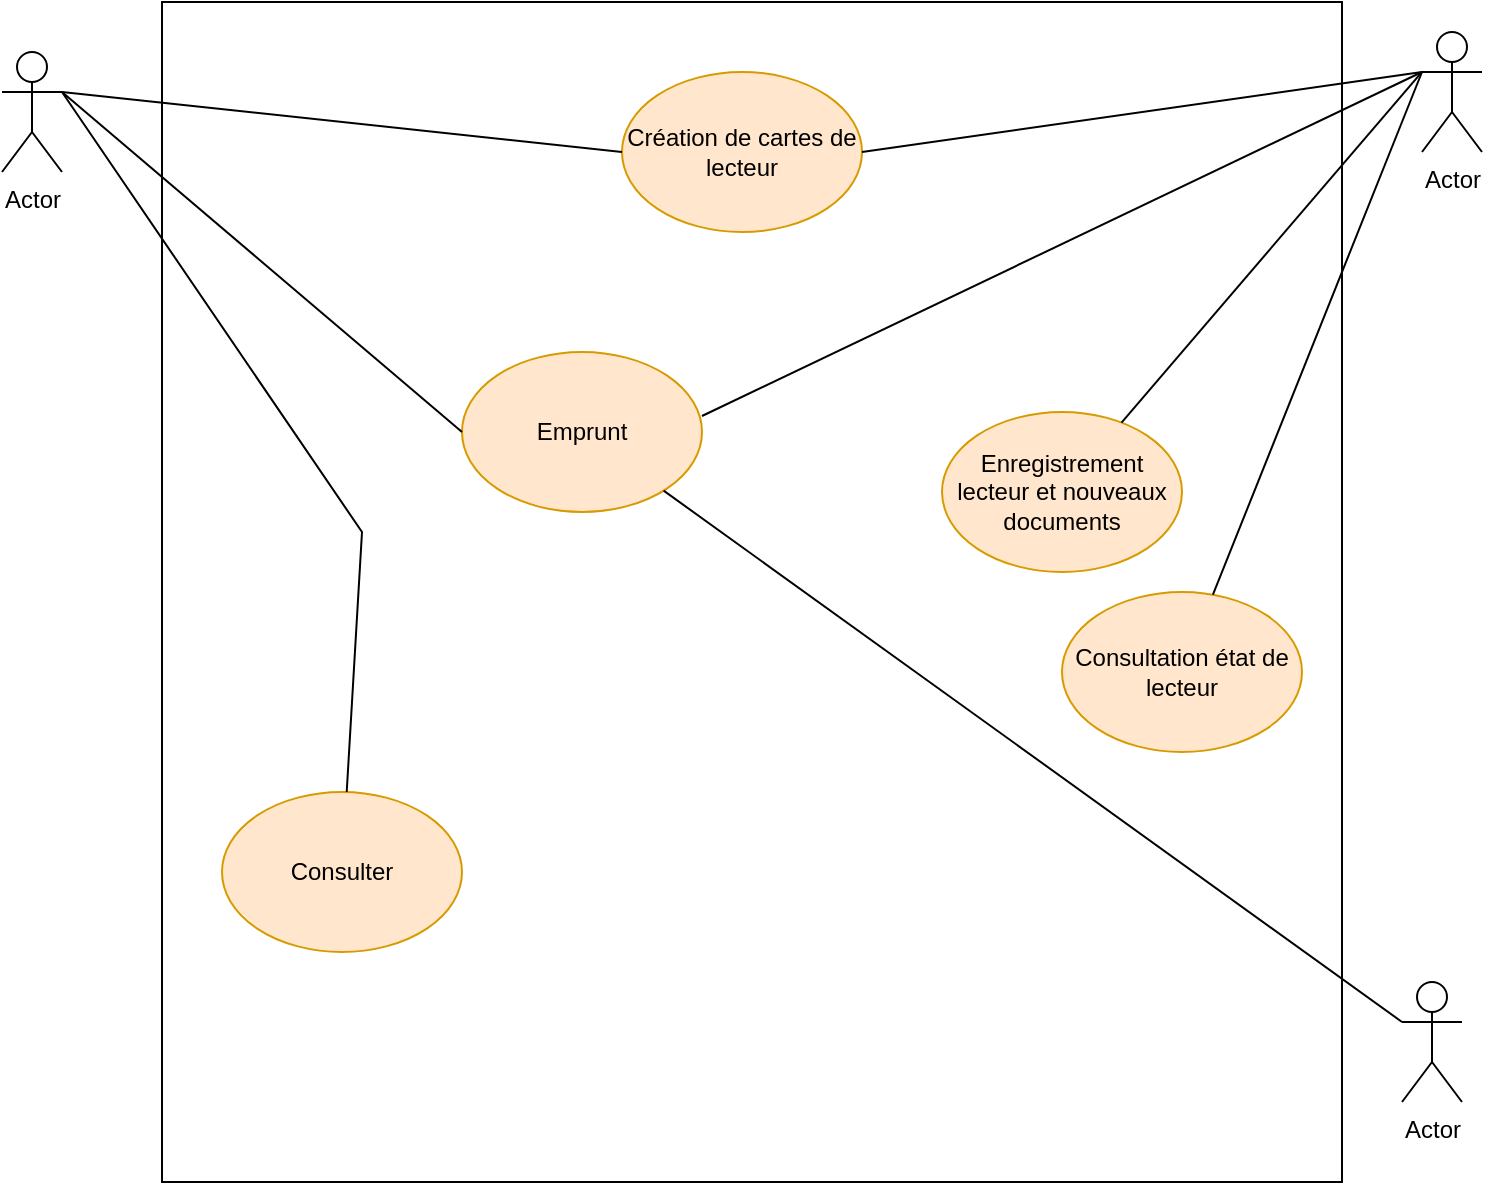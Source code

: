 <mxfile version="21.0.8" type="device" pages="4"><diagram id="GvslMSym6UCdt5Sw2Dy8" name="Scenario"><mxGraphModel dx="1364" dy="807" grid="1" gridSize="10" guides="1" tooltips="1" connect="1" arrows="1" fold="1" page="1" pageScale="1" pageWidth="827" pageHeight="1169" math="0" shadow="0"><root><mxCell id="0"/><mxCell id="1" parent="0"/><mxCell id="ylMGfedUQcOJLWGn1Awm-1" value="" style="whiteSpace=wrap;html=1;aspect=fixed;" vertex="1" parent="1"><mxGeometry x="130" y="65" width="590" height="590" as="geometry"/></mxCell><mxCell id="ylMGfedUQcOJLWGn1Awm-2" value="Actor" style="shape=umlActor;verticalLabelPosition=bottom;verticalAlign=top;html=1;outlineConnect=0;" vertex="1" parent="1"><mxGeometry x="760" y="80" width="30" height="60" as="geometry"/></mxCell><mxCell id="ylMGfedUQcOJLWGn1Awm-3" value="Actor" style="shape=umlActor;verticalLabelPosition=bottom;verticalAlign=top;html=1;outlineConnect=0;" vertex="1" parent="1"><mxGeometry x="50" y="90" width="30" height="60" as="geometry"/></mxCell><mxCell id="ylMGfedUQcOJLWGn1Awm-4" value="Actor" style="shape=umlActor;verticalLabelPosition=bottom;verticalAlign=top;html=1;outlineConnect=0;" vertex="1" parent="1"><mxGeometry x="750" y="555" width="30" height="60" as="geometry"/></mxCell><mxCell id="ylMGfedUQcOJLWGn1Awm-5" value="Création de cartes de lecteur" style="ellipse;whiteSpace=wrap;html=1;fillColor=#ffe6cc;strokeColor=#d79b00;" vertex="1" parent="1"><mxGeometry x="360" y="100" width="120" height="80" as="geometry"/></mxCell><mxCell id="ylMGfedUQcOJLWGn1Awm-6" value="Emprunt" style="ellipse;whiteSpace=wrap;html=1;fillColor=#ffe6cc;strokeColor=#d79b00;" vertex="1" parent="1"><mxGeometry x="280" y="240" width="120" height="80" as="geometry"/></mxCell><mxCell id="ylMGfedUQcOJLWGn1Awm-7" value="Enregistrement lecteur et nouveaux documents" style="ellipse;whiteSpace=wrap;html=1;fillColor=#ffe6cc;strokeColor=#d79b00;" vertex="1" parent="1"><mxGeometry x="520" y="270" width="120" height="80" as="geometry"/></mxCell><mxCell id="ylMGfedUQcOJLWGn1Awm-8" value="Consultation état de lecteur" style="ellipse;whiteSpace=wrap;html=1;fillColor=#ffe6cc;strokeColor=#d79b00;" vertex="1" parent="1"><mxGeometry x="580" y="360" width="120" height="80" as="geometry"/></mxCell><mxCell id="ylMGfedUQcOJLWGn1Awm-9" value="Consulter" style="ellipse;whiteSpace=wrap;html=1;fillColor=#ffe6cc;strokeColor=#d79b00;" vertex="1" parent="1"><mxGeometry x="160" y="460" width="120" height="80" as="geometry"/></mxCell><mxCell id="ylMGfedUQcOJLWGn1Awm-10" value="" style="endArrow=none;html=1;rounded=0;entryX=0;entryY=0.5;entryDx=0;entryDy=0;exitX=1;exitY=0.333;exitDx=0;exitDy=0;exitPerimeter=0;" edge="1" parent="1" source="ylMGfedUQcOJLWGn1Awm-3" target="ylMGfedUQcOJLWGn1Awm-5"><mxGeometry width="50" height="50" relative="1" as="geometry"><mxPoint x="180" y="175" as="sourcePoint"/><mxPoint x="230" y="125" as="targetPoint"/></mxGeometry></mxCell><mxCell id="ylMGfedUQcOJLWGn1Awm-11" value="" style="endArrow=none;html=1;rounded=0;entryX=0;entryY=0.333;entryDx=0;entryDy=0;entryPerimeter=0;exitX=1;exitY=0.5;exitDx=0;exitDy=0;" edge="1" parent="1" source="ylMGfedUQcOJLWGn1Awm-5" target="ylMGfedUQcOJLWGn1Awm-2"><mxGeometry width="50" height="50" relative="1" as="geometry"><mxPoint x="460" y="140" as="sourcePoint"/><mxPoint x="510" y="90" as="targetPoint"/></mxGeometry></mxCell><mxCell id="ylMGfedUQcOJLWGn1Awm-12" value="" style="endArrow=none;html=1;rounded=0;entryX=0;entryY=0.5;entryDx=0;entryDy=0;" edge="1" parent="1" target="ylMGfedUQcOJLWGn1Awm-6"><mxGeometry width="50" height="50" relative="1" as="geometry"><mxPoint x="80" y="110" as="sourcePoint"/><mxPoint x="160" y="140" as="targetPoint"/></mxGeometry></mxCell><mxCell id="ylMGfedUQcOJLWGn1Awm-13" value="" style="endArrow=none;html=1;rounded=0;exitX=1;exitY=0.4;exitDx=0;exitDy=0;exitPerimeter=0;" edge="1" parent="1" source="ylMGfedUQcOJLWGn1Awm-6"><mxGeometry width="50" height="50" relative="1" as="geometry"><mxPoint x="430" y="270" as="sourcePoint"/><mxPoint x="760" y="100" as="targetPoint"/></mxGeometry></mxCell><mxCell id="ylMGfedUQcOJLWGn1Awm-14" value="" style="endArrow=none;html=1;rounded=0;entryX=0;entryY=0.333;entryDx=0;entryDy=0;entryPerimeter=0;" edge="1" parent="1" source="ylMGfedUQcOJLWGn1Awm-6" target="ylMGfedUQcOJLWGn1Awm-4"><mxGeometry width="50" height="50" relative="1" as="geometry"><mxPoint x="390" y="390" as="sourcePoint"/><mxPoint x="440" y="340" as="targetPoint"/></mxGeometry></mxCell><mxCell id="ylMGfedUQcOJLWGn1Awm-15" value="" style="endArrow=none;html=1;rounded=0;entryX=0;entryY=0.333;entryDx=0;entryDy=0;entryPerimeter=0;" edge="1" parent="1" source="ylMGfedUQcOJLWGn1Awm-7" target="ylMGfedUQcOJLWGn1Awm-2"><mxGeometry width="50" height="50" relative="1" as="geometry"><mxPoint x="620" y="260" as="sourcePoint"/><mxPoint x="670" y="210" as="targetPoint"/></mxGeometry></mxCell><mxCell id="ylMGfedUQcOJLWGn1Awm-16" value="" style="endArrow=none;html=1;rounded=0;" edge="1" parent="1" source="ylMGfedUQcOJLWGn1Awm-8"><mxGeometry width="50" height="50" relative="1" as="geometry"><mxPoint x="670" y="335" as="sourcePoint"/><mxPoint x="760" y="100" as="targetPoint"/></mxGeometry></mxCell><mxCell id="ylMGfedUQcOJLWGn1Awm-17" value="" style="endArrow=none;html=1;rounded=0;" edge="1" parent="1" source="ylMGfedUQcOJLWGn1Awm-9"><mxGeometry width="50" height="50" relative="1" as="geometry"><mxPoint x="390" y="390" as="sourcePoint"/><mxPoint x="80" y="110" as="targetPoint"/><Array as="points"><mxPoint x="230" y="330"/></Array></mxGeometry></mxCell></root></mxGraphModel></diagram><diagram id="dxwLb2O8zU4SCL_iE14l" name="Sequence"><mxGraphModel dx="1364" dy="807" grid="1" gridSize="10" guides="1" tooltips="1" connect="1" arrows="1" fold="1" page="1" pageScale="1" pageWidth="827" pageHeight="1169" math="0" shadow="0"><root><mxCell id="0"/><mxCell id="1" parent="0"/><mxCell id="hSgh8JxBYPpLc3H7RNTW-1" value="" style="whiteSpace=wrap;html=1;aspect=fixed;" vertex="1" parent="1"><mxGeometry x="40" width="820" height="820" as="geometry"/></mxCell><mxCell id="hSgh8JxBYPpLc3H7RNTW-2" value="Employer" style="shape=umlActor;verticalLabelPosition=bottom;verticalAlign=top;html=1;outlineConnect=0;" vertex="1" parent="1"><mxGeometry x="80" y="20" width="30" height="60" as="geometry"/></mxCell><mxCell id="hSgh8JxBYPpLc3H7RNTW-3" value="systeme" style="rounded=0;whiteSpace=wrap;html=1;" vertex="1" parent="1"><mxGeometry x="570" y="20" width="120" height="60" as="geometry"/></mxCell><mxCell id="hSgh8JxBYPpLc3H7RNTW-4" value="" style="endArrow=none;dashed=1;html=1;dashPattern=1 3;strokeWidth=2;rounded=0;" edge="1" parent="1"><mxGeometry width="50" height="50" relative="1" as="geometry"><mxPoint x="90" y="660" as="sourcePoint"/><mxPoint x="90" y="110" as="targetPoint"/></mxGeometry></mxCell><mxCell id="hSgh8JxBYPpLc3H7RNTW-5" value="" style="endArrow=none;dashed=1;html=1;rounded=0;entryX=0.5;entryY=1;entryDx=0;entryDy=0;" edge="1" parent="1" target="hSgh8JxBYPpLc3H7RNTW-3"><mxGeometry width="50" height="50" relative="1" as="geometry"><mxPoint x="630" y="680" as="sourcePoint"/><mxPoint x="380" y="200" as="targetPoint"/></mxGeometry></mxCell><mxCell id="hSgh8JxBYPpLc3H7RNTW-6" value="" style="endArrow=classic;html=1;rounded=0;" edge="1" parent="1"><mxGeometry width="50" height="50" relative="1" as="geometry"><mxPoint x="90" y="200" as="sourcePoint"/><mxPoint x="630" y="200" as="targetPoint"/></mxGeometry></mxCell><mxCell id="hSgh8JxBYPpLc3H7RNTW-7" value="1: Nouvelle emprunt de documents" style="edgeLabel;html=1;align=center;verticalAlign=middle;resizable=0;points=[];" vertex="1" connectable="0" parent="hSgh8JxBYPpLc3H7RNTW-6"><mxGeometry x="-0.175" y="1" relative="1" as="geometry"><mxPoint x="38" y="-19" as="offset"/></mxGeometry></mxCell><mxCell id="hSgh8JxBYPpLc3H7RNTW-8" value="" style="endArrow=classic;html=1;rounded=0;" edge="1" parent="1"><mxGeometry width="50" height="50" relative="1" as="geometry"><mxPoint x="630" y="520" as="sourcePoint"/><mxPoint x="90" y="520" as="targetPoint"/></mxGeometry></mxCell><mxCell id="hSgh8JxBYPpLc3H7RNTW-9" value="8: Enregistre n°lecteur avec côte document" style="edgeLabel;html=1;align=center;verticalAlign=middle;resizable=0;points=[];" vertex="1" connectable="0" parent="hSgh8JxBYPpLc3H7RNTW-8"><mxGeometry x="-0.104" y="2" relative="1" as="geometry"><mxPoint x="-38" y="-12" as="offset"/></mxGeometry></mxCell><mxCell id="hSgh8JxBYPpLc3H7RNTW-10" value="" style="endArrow=classic;html=1;rounded=0;" edge="1" parent="1"><mxGeometry width="50" height="50" relative="1" as="geometry"><mxPoint x="90" y="280" as="sourcePoint"/><mxPoint x="630" y="280" as="targetPoint"/></mxGeometry></mxCell><mxCell id="hSgh8JxBYPpLc3H7RNTW-11" value="3: Entre numéro de la carte lecteur / cote document" style="edgeLabel;html=1;align=center;verticalAlign=middle;resizable=0;points=[];" vertex="1" connectable="0" parent="hSgh8JxBYPpLc3H7RNTW-10"><mxGeometry x="0.037" y="1" relative="1" as="geometry"><mxPoint x="-20" y="-9" as="offset"/></mxGeometry></mxCell><mxCell id="hSgh8JxBYPpLc3H7RNTW-12" value="" style="endArrow=classic;html=1;rounded=0;" edge="1" parent="1"><mxGeometry width="50" height="50" relative="1" as="geometry"><mxPoint x="630" y="240" as="sourcePoint"/><mxPoint x="90" y="240" as="targetPoint"/></mxGeometry></mxCell><mxCell id="hSgh8JxBYPpLc3H7RNTW-13" value="2: Ouvre page d'enregistrement" style="edgeLabel;html=1;align=center;verticalAlign=middle;resizable=0;points=[];" vertex="1" connectable="0" parent="hSgh8JxBYPpLc3H7RNTW-12"><mxGeometry x="-0.093" y="4" relative="1" as="geometry"><mxPoint x="-35" y="-14" as="offset"/></mxGeometry></mxCell><mxCell id="hSgh8JxBYPpLc3H7RNTW-14" value="" style="endArrow=classic;html=1;rounded=0;" edge="1" parent="1"><mxGeometry width="50" height="50" relative="1" as="geometry"><mxPoint x="630" y="360" as="sourcePoint"/><mxPoint x="630" y="440" as="targetPoint"/><Array as="points"><mxPoint x="680" y="360"/><mxPoint x="680" y="440"/></Array></mxGeometry></mxCell><mxCell id="hSgh8JxBYPpLc3H7RNTW-15" value="Control cartes lecteur&lt;br&gt;&amp;nbsp;+ cotisation +&lt;br&gt;&amp;nbsp;moins de 5 emprunts en cours" style="text;html=1;align=center;verticalAlign=middle;resizable=0;points=[];autosize=1;strokeColor=none;fillColor=none;" vertex="1" parent="1"><mxGeometry x="670" y="380" width="190" height="60" as="geometry"/></mxCell><mxCell id="hSgh8JxBYPpLc3H7RNTW-16" value="" style="endArrow=classic;html=1;rounded=0;" edge="1" parent="1"><mxGeometry width="50" height="50" relative="1" as="geometry"><mxPoint x="630" y="320" as="sourcePoint"/><mxPoint x="90" y="320" as="targetPoint"/></mxGeometry></mxCell><mxCell id="hSgh8JxBYPpLc3H7RNTW-17" value="4: Fentre avec info client" style="edgeLabel;html=1;align=center;verticalAlign=middle;resizable=0;points=[];" vertex="1" connectable="0" parent="hSgh8JxBYPpLc3H7RNTW-16"><mxGeometry x="0.041" y="-1" relative="1" as="geometry"><mxPoint x="1" y="-9" as="offset"/></mxGeometry></mxCell><mxCell id="hSgh8JxBYPpLc3H7RNTW-18" value="" style="endArrow=classic;html=1;rounded=0;" edge="1" parent="1"><mxGeometry width="50" height="50" relative="1" as="geometry"><mxPoint x="90" y="360" as="sourcePoint"/><mxPoint x="630" y="360" as="targetPoint"/></mxGeometry></mxCell><mxCell id="hSgh8JxBYPpLc3H7RNTW-19" value="5: Validation&lt;br&gt;" style="edgeLabel;html=1;align=center;verticalAlign=middle;resizable=0;points=[];" vertex="1" connectable="0" parent="hSgh8JxBYPpLc3H7RNTW-18"><mxGeometry x="-0.059" relative="1" as="geometry"><mxPoint y="-10" as="offset"/></mxGeometry></mxCell><mxCell id="hSgh8JxBYPpLc3H7RNTW-20" value="" style="endArrow=classic;html=1;rounded=0;" edge="1" parent="1"><mxGeometry width="50" height="50" relative="1" as="geometry"><mxPoint x="630" y="440" as="sourcePoint"/><mxPoint x="90" y="440" as="targetPoint"/></mxGeometry></mxCell><mxCell id="hSgh8JxBYPpLc3H7RNTW-21" value="6: Fenetre de validation de l'emprunt" style="edgeLabel;html=1;align=center;verticalAlign=middle;resizable=0;points=[];" vertex="1" connectable="0" parent="hSgh8JxBYPpLc3H7RNTW-20"><mxGeometry x="0.048" y="-2" relative="1" as="geometry"><mxPoint x="-7" y="-8" as="offset"/></mxGeometry></mxCell><mxCell id="hSgh8JxBYPpLc3H7RNTW-22" value="" style="endArrow=classic;html=1;rounded=0;" edge="1" parent="1"><mxGeometry width="50" height="50" relative="1" as="geometry"><mxPoint x="90" y="480" as="sourcePoint"/><mxPoint x="630" y="480" as="targetPoint"/></mxGeometry></mxCell><mxCell id="hSgh8JxBYPpLc3H7RNTW-23" value="7: Validation" style="edgeLabel;html=1;align=center;verticalAlign=middle;resizable=0;points=[];" vertex="1" connectable="0" parent="hSgh8JxBYPpLc3H7RNTW-22"><mxGeometry x="-0.111" y="-3" relative="1" as="geometry"><mxPoint y="-13" as="offset"/></mxGeometry></mxCell></root></mxGraphModel></diagram><diagram id="hnt4NjCbZf5bWzxUhqdy" name="Activite01"><mxGraphModel dx="941" dy="557" grid="1" gridSize="10" guides="1" tooltips="1" connect="1" arrows="1" fold="1" page="1" pageScale="1" pageWidth="827" pageHeight="1169" math="0" shadow="0"><root><mxCell id="0"/><mxCell id="1" parent="0"/><mxCell id="kdjzWBq_MzmP3U6_YBLE-1" value="" style="shape=waypoint;sketch=0;fillStyle=solid;size=6;pointerEvents=1;points=[];fillColor=none;resizable=0;rotatable=0;perimeter=centerPerimeter;snapToPoint=1;" vertex="1" parent="1"><mxGeometry x="404" y="20" width="20" height="20" as="geometry"/></mxCell><mxCell id="kdjzWBq_MzmP3U6_YBLE-2" value="" style="endArrow=classic;html=1;rounded=0;entryX=0.5;entryY=0;entryDx=0;entryDy=0;" edge="1" parent="1" source="kdjzWBq_MzmP3U6_YBLE-1" target="kdjzWBq_MzmP3U6_YBLE-3"><mxGeometry width="50" height="50" relative="1" as="geometry"><mxPoint x="390" y="260" as="sourcePoint"/><mxPoint x="414" y="120" as="targetPoint"/></mxGeometry></mxCell><mxCell id="kdjzWBq_MzmP3U6_YBLE-3" value="Identification Client" style="rounded=1;whiteSpace=wrap;html=1;fillColor=#dae8fc;strokeColor=#6c8ebf;" vertex="1" parent="1"><mxGeometry x="354" y="120" width="120" height="60" as="geometry"/></mxCell><mxCell id="kdjzWBq_MzmP3U6_YBLE-5" value="" style="endArrow=classic;html=1;rounded=0;exitX=0.5;exitY=1;exitDx=0;exitDy=0;entryX=0.5;entryY=0;entryDx=0;entryDy=0;" edge="1" parent="1" source="kdjzWBq_MzmP3U6_YBLE-3" target="kdjzWBq_MzmP3U6_YBLE-6"><mxGeometry width="50" height="50" relative="1" as="geometry"><mxPoint x="390" y="350" as="sourcePoint"/><mxPoint x="414" y="240.0" as="targetPoint"/></mxGeometry></mxCell><mxCell id="kdjzWBq_MzmP3U6_YBLE-6" value="verification de si le client a une carte de lecteur" style="rounded=1;whiteSpace=wrap;html=1;fillColor=#dae8fc;strokeColor=#6c8ebf;" vertex="1" parent="1"><mxGeometry x="354" y="240" width="120" height="60" as="geometry"/></mxCell><mxCell id="kdjzWBq_MzmP3U6_YBLE-7" value="" style="rhombus;whiteSpace=wrap;html=1;fillColor=#dae8fc;strokeColor=#6c8ebf;" vertex="1" parent="1"><mxGeometry x="392" y="350" width="44" height="50" as="geometry"/></mxCell><mxCell id="kdjzWBq_MzmP3U6_YBLE-8" value="" style="endArrow=classic;html=1;rounded=0;entryX=0.5;entryY=0;entryDx=0;entryDy=0;exitX=0.5;exitY=1;exitDx=0;exitDy=0;" edge="1" parent="1" source="kdjzWBq_MzmP3U6_YBLE-6" target="kdjzWBq_MzmP3U6_YBLE-7"><mxGeometry width="50" height="50" relative="1" as="geometry"><mxPoint x="410" y="300" as="sourcePoint"/><mxPoint x="440" y="270" as="targetPoint"/></mxGeometry></mxCell><mxCell id="kdjzWBq_MzmP3U6_YBLE-9" value="" style="endArrow=classic;html=1;rounded=0;exitX=1;exitY=0.5;exitDx=0;exitDy=0;entryX=0.996;entryY=0.671;entryDx=0;entryDy=0;entryPerimeter=0;" edge="1" parent="1" source="kdjzWBq_MzmP3U6_YBLE-7" target="kdjzWBq_MzmP3U6_YBLE-3"><mxGeometry width="50" height="50" relative="1" as="geometry"><mxPoint x="436" y="370" as="sourcePoint"/><mxPoint x="560" y="140" as="targetPoint"/><Array as="points"><mxPoint x="560" y="375"/><mxPoint x="560" y="160"/></Array></mxGeometry></mxCell><mxCell id="kdjzWBq_MzmP3U6_YBLE-10" value="[Non valide]" style="text;html=1;align=center;verticalAlign=middle;resizable=0;points=[];autosize=1;strokeColor=none;fillColor=none;" vertex="1" parent="1"><mxGeometry x="474" y="350" width="90" height="30" as="geometry"/></mxCell><mxCell id="kdjzWBq_MzmP3U6_YBLE-11" value="" style="endArrow=classic;html=1;rounded=0;exitX=0.5;exitY=1;exitDx=0;exitDy=0;entryX=0.5;entryY=0;entryDx=0;entryDy=0;" edge="1" parent="1" source="kdjzWBq_MzmP3U6_YBLE-7" target="kdjzWBq_MzmP3U6_YBLE-12"><mxGeometry width="50" height="50" relative="1" as="geometry"><mxPoint x="390" y="490" as="sourcePoint"/><mxPoint x="414" y="470" as="targetPoint"/></mxGeometry></mxCell><mxCell id="kdjzWBq_MzmP3U6_YBLE-12" value="Emprunt de document&amp;nbsp;" style="rounded=1;whiteSpace=wrap;html=1;fillColor=#dae8fc;strokeColor=#6c8ebf;" vertex="1" parent="1"><mxGeometry x="354" y="470" width="120" height="60" as="geometry"/></mxCell><mxCell id="1hTe1gPkkJ2yTfhr5azn-2" value="[OK]" style="text;html=1;align=center;verticalAlign=middle;resizable=0;points=[];autosize=1;strokeColor=none;fillColor=none;" vertex="1" parent="1"><mxGeometry x="364" y="400" width="50" height="30" as="geometry"/></mxCell><mxCell id="XMs2_97mjR78oMHp6e7y-1" value="Verification si le document est disponible" style="rounded=1;whiteSpace=wrap;html=1;fillColor=#dae8fc;strokeColor=#6c8ebf;" vertex="1" parent="1"><mxGeometry x="354" y="585" width="120" height="60" as="geometry"/></mxCell><mxCell id="XMs2_97mjR78oMHp6e7y-3" value="" style="endArrow=classic;html=1;rounded=0;exitX=0.5;exitY=1;exitDx=0;exitDy=0;entryX=0.5;entryY=0;entryDx=0;entryDy=0;" edge="1" parent="1" source="kdjzWBq_MzmP3U6_YBLE-12" target="XMs2_97mjR78oMHp6e7y-1"><mxGeometry width="50" height="50" relative="1" as="geometry"><mxPoint x="290" y="570" as="sourcePoint"/><mxPoint x="340" y="520" as="targetPoint"/></mxGeometry></mxCell><mxCell id="XMs2_97mjR78oMHp6e7y-18" value="" style="edgeStyle=orthogonalEdgeStyle;rounded=0;orthogonalLoop=1;jettySize=auto;html=1;" edge="1" parent="1" source="XMs2_97mjR78oMHp6e7y-4" target="XMs2_97mjR78oMHp6e7y-1"><mxGeometry relative="1" as="geometry"/></mxCell><mxCell id="XMs2_97mjR78oMHp6e7y-4" value="" style="rhombus;whiteSpace=wrap;html=1;fillColor=#dae8fc;strokeColor=#6c8ebf;" vertex="1" parent="1"><mxGeometry x="392" y="700" width="44" height="50" as="geometry"/></mxCell><mxCell id="XMs2_97mjR78oMHp6e7y-5" value="" style="endArrow=classic;html=1;rounded=0;exitX=0.5;exitY=1;exitDx=0;exitDy=0;entryX=0.5;entryY=0;entryDx=0;entryDy=0;" edge="1" parent="1" source="XMs2_97mjR78oMHp6e7y-1" target="XMs2_97mjR78oMHp6e7y-4"><mxGeometry width="50" height="50" relative="1" as="geometry"><mxPoint x="290" y="570" as="sourcePoint"/><mxPoint x="340" y="520" as="targetPoint"/></mxGeometry></mxCell><mxCell id="XMs2_97mjR78oMHp6e7y-6" value="" style="endArrow=classic;html=1;rounded=0;exitX=1;exitY=0.5;exitDx=0;exitDy=0;entryX=1;entryY=0.5;entryDx=0;entryDy=0;" edge="1" parent="1" source="XMs2_97mjR78oMHp6e7y-4" target="XMs2_97mjR78oMHp6e7y-1"><mxGeometry width="50" height="50" relative="1" as="geometry"><mxPoint x="474" y="730" as="sourcePoint"/><mxPoint x="560" y="560" as="targetPoint"/><Array as="points"><mxPoint x="560" y="725"/><mxPoint x="560" y="615"/></Array></mxGeometry></mxCell><mxCell id="XMs2_97mjR78oMHp6e7y-7" value="[Non disponible]" style="text;html=1;align=center;verticalAlign=middle;resizable=0;points=[];autosize=1;strokeColor=none;fillColor=none;" vertex="1" parent="1"><mxGeometry x="454" y="695" width="110" height="30" as="geometry"/></mxCell><mxCell id="XMs2_97mjR78oMHp6e7y-8" value="" style="endArrow=classic;html=1;rounded=0;exitX=0.5;exitY=1;exitDx=0;exitDy=0;entryX=0.5;entryY=0;entryDx=0;entryDy=0;" edge="1" parent="1" source="XMs2_97mjR78oMHp6e7y-4" target="XMs2_97mjR78oMHp6e7y-10"><mxGeometry width="50" height="50" relative="1" as="geometry"><mxPoint x="290" y="810" as="sourcePoint"/><mxPoint x="414" y="800" as="targetPoint"/></mxGeometry></mxCell><mxCell id="XMs2_97mjR78oMHp6e7y-9" value="[Si disponible]" style="text;html=1;align=center;verticalAlign=middle;resizable=0;points=[];autosize=1;strokeColor=none;fillColor=none;" vertex="1" parent="1"><mxGeometry x="270" y="700" width="100" height="30" as="geometry"/></mxCell><mxCell id="XMs2_97mjR78oMHp6e7y-10" value="Livre" style="rounded=1;whiteSpace=wrap;html=1;fillColor=#dae8fc;strokeColor=#6c8ebf;" vertex="1" parent="1"><mxGeometry x="354" y="810" width="120" height="60" as="geometry"/></mxCell><mxCell id="XMs2_97mjR78oMHp6e7y-11" value="MicroFilm" style="rounded=1;whiteSpace=wrap;html=1;fillColor=#dae8fc;strokeColor=#6c8ebf;" vertex="1" parent="1"><mxGeometry x="542" y="810" width="120" height="60" as="geometry"/></mxCell><mxCell id="XMs2_97mjR78oMHp6e7y-12" value="CD Room" style="rounded=1;whiteSpace=wrap;html=1;fillColor=#dae8fc;strokeColor=#6c8ebf;" vertex="1" parent="1"><mxGeometry x="180" y="810" width="120" height="60" as="geometry"/></mxCell><mxCell id="XMs2_97mjR78oMHp6e7y-13" value="" style="endArrow=classic;html=1;rounded=0;exitX=0.068;exitY=0.66;exitDx=0;exitDy=0;exitPerimeter=0;entryX=0.5;entryY=0;entryDx=0;entryDy=0;" edge="1" parent="1" source="XMs2_97mjR78oMHp6e7y-4" target="XMs2_97mjR78oMHp6e7y-12"><mxGeometry width="50" height="50" relative="1" as="geometry"><mxPoint x="290" y="930" as="sourcePoint"/><mxPoint x="240" y="780" as="targetPoint"/><Array as="points"><mxPoint x="240" y="770"/></Array></mxGeometry></mxCell><mxCell id="XMs2_97mjR78oMHp6e7y-14" value="" style="endArrow=classic;html=1;rounded=0;exitX=0.909;exitY=0.74;exitDx=0;exitDy=0;entryX=0.5;entryY=0;entryDx=0;entryDy=0;exitPerimeter=0;" edge="1" parent="1" source="XMs2_97mjR78oMHp6e7y-4" target="XMs2_97mjR78oMHp6e7y-11"><mxGeometry width="50" height="50" relative="1" as="geometry"><mxPoint x="440" y="750" as="sourcePoint"/><mxPoint x="440" y="800" as="targetPoint"/><Array as="points"><mxPoint x="602" y="760"/></Array></mxGeometry></mxCell><mxCell id="XMs2_97mjR78oMHp6e7y-15" value="" style="rhombus;whiteSpace=wrap;html=1;fillColor=#dae8fc;strokeColor=#6c8ebf;" vertex="1" parent="1"><mxGeometry x="218" y="920" width="44" height="50" as="geometry"/></mxCell><mxCell id="XMs2_97mjR78oMHp6e7y-16" value="" style="rhombus;whiteSpace=wrap;html=1;fillColor=#dae8fc;strokeColor=#6c8ebf;" vertex="1" parent="1"><mxGeometry x="580" y="920" width="44" height="50" as="geometry"/></mxCell><mxCell id="XMs2_97mjR78oMHp6e7y-17" value="" style="endArrow=classic;html=1;rounded=0;exitX=0;exitY=0.5;exitDx=0;exitDy=0;entryX=0;entryY=0.5;entryDx=0;entryDy=0;" edge="1" parent="1" source="XMs2_97mjR78oMHp6e7y-15" target="XMs2_97mjR78oMHp6e7y-12"><mxGeometry width="50" height="50" relative="1" as="geometry"><mxPoint x="120" y="950" as="sourcePoint"/><mxPoint x="110" y="850" as="targetPoint"/><Array as="points"><mxPoint x="80" y="945"/><mxPoint x="80" y="840"/></Array></mxGeometry></mxCell><mxCell id="OV2Ezi4a-PZg5MIp9EX0-6" value="si pas de caution" style="edgeLabel;html=1;align=center;verticalAlign=middle;resizable=0;points=[];" vertex="1" connectable="0" parent="XMs2_97mjR78oMHp6e7y-17"><mxGeometry x="0.015" y="-4" relative="1" as="geometry"><mxPoint x="6" y="-9" as="offset"/></mxGeometry></mxCell><mxCell id="XMs2_97mjR78oMHp6e7y-19" value="" style="endArrow=classic;html=1;rounded=0;exitX=0.5;exitY=1;exitDx=0;exitDy=0;entryX=0.5;entryY=0;entryDx=0;entryDy=0;" edge="1" parent="1" source="XMs2_97mjR78oMHp6e7y-12" target="XMs2_97mjR78oMHp6e7y-15"><mxGeometry width="50" height="50" relative="1" as="geometry"><mxPoint x="290" y="1020" as="sourcePoint"/><mxPoint x="340" y="970" as="targetPoint"/></mxGeometry></mxCell><mxCell id="XMs2_97mjR78oMHp6e7y-20" value="" style="endArrow=classic;html=1;rounded=0;entryX=0.5;entryY=0;entryDx=0;entryDy=0;exitX=0.5;exitY=1;exitDx=0;exitDy=0;" edge="1" parent="1" source="XMs2_97mjR78oMHp6e7y-11" target="XMs2_97mjR78oMHp6e7y-16"><mxGeometry width="50" height="50" relative="1" as="geometry"><mxPoint x="290" y="1020" as="sourcePoint"/><mxPoint x="340" y="970" as="targetPoint"/></mxGeometry></mxCell><mxCell id="XMs2_97mjR78oMHp6e7y-21" value="" style="endArrow=classic;html=1;rounded=0;exitX=1;exitY=0.5;exitDx=0;exitDy=0;entryX=1;entryY=0.5;entryDx=0;entryDy=0;" edge="1" parent="1" source="XMs2_97mjR78oMHp6e7y-16" target="XMs2_97mjR78oMHp6e7y-11"><mxGeometry width="50" height="50" relative="1" as="geometry"><mxPoint x="650" y="950" as="sourcePoint"/><mxPoint x="720" y="840" as="targetPoint"/><Array as="points"><mxPoint x="720" y="945"/><mxPoint x="720" y="840"/></Array></mxGeometry></mxCell><mxCell id="OV2Ezi4a-PZg5MIp9EX0-9" value="Si pas d'ecran disponible" style="edgeLabel;html=1;align=center;verticalAlign=middle;resizable=0;points=[];" vertex="1" connectable="0" parent="XMs2_97mjR78oMHp6e7y-21"><mxGeometry x="0.013" y="-1" relative="1" as="geometry"><mxPoint y="-1" as="offset"/></mxGeometry></mxCell><mxCell id="XMs2_97mjR78oMHp6e7y-22" value="Validation" style="rounded=1;whiteSpace=wrap;html=1;fillColor=#dae8fc;strokeColor=#6c8ebf;" vertex="1" parent="1"><mxGeometry x="359" y="1060" width="120" height="60" as="geometry"/></mxCell><mxCell id="OV2Ezi4a-PZg5MIp9EX0-1" value="" style="html=1;points=[];perimeter=orthogonalPerimeter;outlineConnect=0;targetShapes=umlLifeline;portConstraint=eastwest;newEdgeStyle={&quot;edgeStyle&quot;:&quot;elbowEdgeStyle&quot;,&quot;elbow&quot;:&quot;vertical&quot;,&quot;curved&quot;:0,&quot;rounded&quot;:0};rotation=90;fillColor=#f8cecc;strokeColor=#b85450;" vertex="1" parent="1"><mxGeometry x="409" y="960" width="10" height="140" as="geometry"/></mxCell><mxCell id="OV2Ezi4a-PZg5MIp9EX0-2" value="" style="endArrow=classic;html=1;rounded=0;exitX=0.5;exitY=1;exitDx=0;exitDy=0;" edge="1" parent="1" source="XMs2_97mjR78oMHp6e7y-10" target="OV2Ezi4a-PZg5MIp9EX0-1"><mxGeometry width="50" height="50" relative="1" as="geometry"><mxPoint x="404" y="960" as="sourcePoint"/><mxPoint x="454" y="910" as="targetPoint"/></mxGeometry></mxCell><mxCell id="OV2Ezi4a-PZg5MIp9EX0-3" value="" style="endArrow=classic;html=1;rounded=0;exitX=0;exitY=1;exitDx=0;exitDy=0;" edge="1" parent="1" source="XMs2_97mjR78oMHp6e7y-16"><mxGeometry width="50" height="50" relative="1" as="geometry"><mxPoint x="518.5" y="880" as="sourcePoint"/><mxPoint x="480" y="1030" as="targetPoint"/></mxGeometry></mxCell><mxCell id="OV2Ezi4a-PZg5MIp9EX0-8" value="Si ecran disponible" style="edgeLabel;html=1;align=center;verticalAlign=middle;resizable=0;points=[];" vertex="1" connectable="0" parent="OV2Ezi4a-PZg5MIp9EX0-3"><mxGeometry x="-0.243" relative="1" as="geometry"><mxPoint x="-7" y="5" as="offset"/></mxGeometry></mxCell><mxCell id="OV2Ezi4a-PZg5MIp9EX0-4" value="" style="endArrow=classic;html=1;rounded=0;exitX=1;exitY=1;exitDx=0;exitDy=0;" edge="1" parent="1" source="XMs2_97mjR78oMHp6e7y-15" target="OV2Ezi4a-PZg5MIp9EX0-1"><mxGeometry width="50" height="50" relative="1" as="geometry"><mxPoint x="300" y="952.5" as="sourcePoint"/><mxPoint x="300" y="1107.5" as="targetPoint"/></mxGeometry></mxCell><mxCell id="OV2Ezi4a-PZg5MIp9EX0-7" value="Si la caution est payer" style="edgeLabel;html=1;align=center;verticalAlign=middle;resizable=0;points=[];" vertex="1" connectable="0" parent="OV2Ezi4a-PZg5MIp9EX0-4"><mxGeometry x="-0.317" y="-3" relative="1" as="geometry"><mxPoint x="9" y="7" as="offset"/></mxGeometry></mxCell><mxCell id="OV2Ezi4a-PZg5MIp9EX0-5" value="" style="endArrow=classic;html=1;rounded=0;entryX=0.5;entryY=0;entryDx=0;entryDy=0;" edge="1" parent="1" source="OV2Ezi4a-PZg5MIp9EX0-1" target="XMs2_97mjR78oMHp6e7y-22"><mxGeometry width="50" height="50" relative="1" as="geometry"><mxPoint x="304" y="1120" as="sourcePoint"/><mxPoint x="354" y="1070" as="targetPoint"/></mxGeometry></mxCell><mxCell id="JcGPVlo5DSMgTGX4l2sM-1" value="" style="endArrow=classic;html=1;rounded=0;exitX=0.5;exitY=1;exitDx=0;exitDy=0;entryX=0.612;entryY=0.424;entryDx=0;entryDy=0;entryPerimeter=0;" edge="1" parent="1" source="XMs2_97mjR78oMHp6e7y-22" target="JcGPVlo5DSMgTGX4l2sM-2"><mxGeometry width="50" height="50" relative="1" as="geometry"><mxPoint x="340" y="1220" as="sourcePoint"/><mxPoint x="420" y="1160" as="targetPoint"/></mxGeometry></mxCell><mxCell id="JcGPVlo5DSMgTGX4l2sM-2" value="" style="shape=waypoint;sketch=0;fillStyle=solid;size=6;pointerEvents=1;points=[];fillColor=none;resizable=0;rotatable=0;perimeter=centerPerimeter;snapToPoint=1;" vertex="1" parent="1"><mxGeometry x="409" y="1149" width="20" height="20" as="geometry"/></mxCell></root></mxGraphModel></diagram><diagram name="Activité02" id="EU0yWPnF8rRC2kaREz6J"><mxGraphModel dx="1949" dy="1153" grid="1" gridSize="10" guides="1" tooltips="1" connect="1" arrows="1" fold="1" page="1" pageScale="1" pageWidth="827" pageHeight="1169" math="0" shadow="0"><root><mxCell id="0"/><mxCell id="1" parent="0"/><mxCell id="TRYcGIbiOv0MyPujM1PL-1" value="" style="shape=waypoint;sketch=0;fillStyle=solid;size=6;pointerEvents=1;points=[];fillColor=none;resizable=0;rotatable=0;perimeter=centerPerimeter;snapToPoint=1;" parent="1" vertex="1"><mxGeometry x="404" y="30" width="20" height="20" as="geometry"/></mxCell><mxCell id="TRYcGIbiOv0MyPujM1PL-2" value="" style="endArrow=classic;html=1;rounded=0;" parent="1" source="TRYcGIbiOv0MyPujM1PL-1" edge="1"><mxGeometry width="50" height="50" relative="1" as="geometry"><mxPoint x="400" y="160" as="sourcePoint"/><mxPoint x="414" y="160" as="targetPoint"/></mxGeometry></mxCell><mxCell id="TRYcGIbiOv0MyPujM1PL-3" value="Identification employer" style="rounded=1;whiteSpace=wrap;html=1;fillColor=#dae8fc;strokeColor=#6c8ebf;" parent="1" vertex="1"><mxGeometry x="354" y="160" width="120" height="60" as="geometry"/></mxCell><mxCell id="TRYcGIbiOv0MyPujM1PL-4" value="" style="endArrow=classic;html=1;rounded=0;exitX=0.5;exitY=1;exitDx=0;exitDy=0;" parent="1" source="TRYcGIbiOv0MyPujM1PL-3" edge="1"><mxGeometry width="50" height="50" relative="1" as="geometry"><mxPoint x="370" y="400" as="sourcePoint"/><mxPoint x="414" y="270" as="targetPoint"/></mxGeometry></mxCell><mxCell id="TRYcGIbiOv0MyPujM1PL-5" value="" style="rhombus;whiteSpace=wrap;html=1;fillColor=#dae8fc;strokeColor=#6c8ebf;" parent="1" vertex="1"><mxGeometry x="389" y="270" width="50" height="50" as="geometry"/></mxCell><mxCell id="TRYcGIbiOv0MyPujM1PL-6" value="" style="endArrow=classic;html=1;rounded=0;exitX=1;exitY=0.5;exitDx=0;exitDy=0;" parent="1" source="TRYcGIbiOv0MyPujM1PL-5" edge="1"><mxGeometry width="50" height="50" relative="1" as="geometry"><mxPoint x="370" y="400" as="sourcePoint"/><mxPoint x="470" y="200" as="targetPoint"/><Array as="points"><mxPoint x="520" y="295"/><mxPoint x="520" y="200"/></Array></mxGeometry></mxCell><mxCell id="TRYcGIbiOv0MyPujM1PL-7" value="[OK]&lt;br&gt;" style="text;html=1;align=center;verticalAlign=middle;resizable=0;points=[];autosize=1;strokeColor=none;fillColor=none;" parent="1" vertex="1"><mxGeometry x="364" y="330" width="50" height="30" as="geometry"/></mxCell><mxCell id="TRYcGIbiOv0MyPujM1PL-8" value="[Non valide]" style="text;html=1;align=center;verticalAlign=middle;resizable=0;points=[];autosize=1;strokeColor=none;fillColor=none;" parent="1" vertex="1"><mxGeometry x="439" y="270" width="90" height="30" as="geometry"/></mxCell><mxCell id="TRYcGIbiOv0MyPujM1PL-9" value="" style="endArrow=classic;html=1;rounded=0;exitX=0.5;exitY=1;exitDx=0;exitDy=0;" parent="1" source="TRYcGIbiOv0MyPujM1PL-5" edge="1"><mxGeometry width="50" height="50" relative="1" as="geometry"><mxPoint x="370" y="390" as="sourcePoint"/><mxPoint x="414" y="380" as="targetPoint"/></mxGeometry></mxCell><mxCell id="TRYcGIbiOv0MyPujM1PL-10" value="Gestion de documents" style="rounded=1;whiteSpace=wrap;html=1;fillColor=#dae8fc;strokeColor=#6c8ebf;" parent="1" vertex="1"><mxGeometry x="354" y="380" width="120" height="60" as="geometry"/></mxCell><mxCell id="TRYcGIbiOv0MyPujM1PL-11" value="" style="endArrow=classic;html=1;rounded=0;exitX=0.25;exitY=1;exitDx=0;exitDy=0;" parent="1" source="TRYcGIbiOv0MyPujM1PL-10" edge="1"><mxGeometry width="50" height="50" relative="1" as="geometry"><mxPoint x="370" y="480" as="sourcePoint"/><mxPoint x="384" y="500" as="targetPoint"/><Array as="points"><mxPoint x="384" y="480"/></Array></mxGeometry></mxCell><mxCell id="TRYcGIbiOv0MyPujM1PL-12" value="" style="endArrow=classic;html=1;rounded=0;" parent="1" edge="1"><mxGeometry width="50" height="50" relative="1" as="geometry"><mxPoint x="474" y="410" as="sourcePoint"/><mxPoint x="640" y="480" as="targetPoint"/><Array as="points"><mxPoint x="640" y="410"/></Array></mxGeometry></mxCell><mxCell id="TRYcGIbiOv0MyPujM1PL-13" value="Ajout" style="rounded=1;whiteSpace=wrap;html=1;fillColor=#dae8fc;strokeColor=#6c8ebf;" parent="1" vertex="1"><mxGeometry x="580" y="480" width="120" height="60" as="geometry"/></mxCell><mxCell id="TRYcGIbiOv0MyPujM1PL-14" value="Consultation" style="rounded=1;whiteSpace=wrap;html=1;fillColor=#dae8fc;strokeColor=#6c8ebf;" parent="1" vertex="1"><mxGeometry x="280" y="500" width="120" height="60" as="geometry"/></mxCell><mxCell id="TRYcGIbiOv0MyPujM1PL-15" value="" style="endArrow=classic;html=1;rounded=0;exitX=0;exitY=1;exitDx=0;exitDy=0;" parent="1" source="TRYcGIbiOv0MyPujM1PL-14" edge="1"><mxGeometry width="50" height="50" relative="1" as="geometry"><mxPoint x="430" y="580" as="sourcePoint"/><mxPoint x="280" y="600" as="targetPoint"/></mxGeometry></mxCell><mxCell id="TRYcGIbiOv0MyPujM1PL-16" value="" style="rhombus;whiteSpace=wrap;html=1;fillColor=#dae8fc;strokeColor=#6c8ebf;" parent="1" vertex="1"><mxGeometry x="250" y="600" width="60" height="60" as="geometry"/></mxCell><mxCell id="TRYcGIbiOv0MyPujM1PL-21" value="" style="html=1;points=[];perimeter=orthogonalPerimeter;outlineConnect=0;targetShapes=umlLifeline;portConstraint=eastwest;newEdgeStyle={&quot;edgeStyle&quot;:&quot;elbowEdgeStyle&quot;,&quot;elbow&quot;:&quot;vertical&quot;,&quot;curved&quot;:0,&quot;rounded&quot;:0};rotation=90;fillColor=#f8cecc;strokeColor=#b85450;" parent="1" vertex="1"><mxGeometry x="529" y="830" width="10" height="140" as="geometry"/></mxCell><mxCell id="TRYcGIbiOv0MyPujM1PL-23" value="" style="endArrow=classic;html=1;rounded=0;exitX=0.5;exitY=1;exitDx=0;exitDy=0;" parent="1" source="TRYcGIbiOv0MyPujM1PL-13" target="TRYcGIbiOv0MyPujM1PL-21" edge="1"><mxGeometry width="50" height="50" relative="1" as="geometry"><mxPoint x="430" y="580" as="sourcePoint"/><mxPoint x="520" y="680" as="targetPoint"/><Array as="points"><mxPoint x="640" y="680"/><mxPoint x="600" y="680"/></Array></mxGeometry></mxCell><mxCell id="TRYcGIbiOv0MyPujM1PL-24" value="" style="endArrow=classic;html=1;rounded=0;" parent="1" edge="1"><mxGeometry width="50" height="50" relative="1" as="geometry"><mxPoint x="310" y="630" as="sourcePoint"/><mxPoint x="400" y="720" as="targetPoint"/><Array as="points"><mxPoint x="400" y="630"/></Array></mxGeometry></mxCell><mxCell id="TRYcGIbiOv0MyPujM1PL-25" value="Modification documents" style="rounded=1;whiteSpace=wrap;html=1;fillColor=#dae8fc;strokeColor=#6c8ebf;" parent="1" vertex="1"><mxGeometry x="340" y="720" width="120" height="60" as="geometry"/></mxCell><mxCell id="TRYcGIbiOv0MyPujM1PL-26" value="" style="endArrow=classic;html=1;rounded=0;" parent="1" source="TRYcGIbiOv0MyPujM1PL-25" target="TRYcGIbiOv0MyPujM1PL-21" edge="1"><mxGeometry width="50" height="50" relative="1" as="geometry"><mxPoint x="439" y="870" as="sourcePoint"/><mxPoint x="480" y="950" as="targetPoint"/><Array as="points"><mxPoint x="400" y="880"/><mxPoint x="480" y="880"/></Array></mxGeometry></mxCell><mxCell id="TRYcGIbiOv0MyPujM1PL-27" value="" style="endArrow=classic;html=1;rounded=0;entryX=0.5;entryY=0;entryDx=0;entryDy=0;" parent="1" source="TRYcGIbiOv0MyPujM1PL-21" target="TRYcGIbiOv0MyPujM1PL-28" edge="1"><mxGeometry width="50" height="50" relative="1" as="geometry"><mxPoint x="520" y="1030" as="sourcePoint"/><mxPoint x="540" y="1040" as="targetPoint"/></mxGeometry></mxCell><mxCell id="TRYcGIbiOv0MyPujM1PL-28" value="Validation" style="rounded=1;whiteSpace=wrap;html=1;fillColor=#dae8fc;strokeColor=#6c8ebf;" parent="1" vertex="1"><mxGeometry x="480" y="940" width="120" height="60" as="geometry"/></mxCell><mxCell id="TRYcGIbiOv0MyPujM1PL-29" value="Mise en Hors Service" style="rounded=1;whiteSpace=wrap;html=1;fillColor=#dae8fc;strokeColor=#6c8ebf;" parent="1" vertex="1"><mxGeometry x="40" y="830" width="120" height="60" as="geometry"/></mxCell><mxCell id="TRYcGIbiOv0MyPujM1PL-30" value="" style="endArrow=classic;html=1;rounded=0;entryX=0.5;entryY=0;entryDx=0;entryDy=0;" parent="1" target="TRYcGIbiOv0MyPujM1PL-29" edge="1"><mxGeometry width="50" height="50" relative="1" as="geometry"><mxPoint x="100" y="640" as="sourcePoint"/><mxPoint x="150" y="600" as="targetPoint"/><Array as="points"><mxPoint x="260" y="640"/><mxPoint x="100" y="640"/></Array></mxGeometry></mxCell><mxCell id="TRYcGIbiOv0MyPujM1PL-31" value="" style="html=1;points=[];perimeter=orthogonalPerimeter;outlineConnect=0;targetShapes=umlLifeline;portConstraint=eastwest;newEdgeStyle={&quot;edgeStyle&quot;:&quot;elbowEdgeStyle&quot;,&quot;elbow&quot;:&quot;vertical&quot;,&quot;curved&quot;:0,&quot;rounded&quot;:0};rotation=90;fillColor=#f8cecc;strokeColor=#b85450;" parent="1" vertex="1"><mxGeometry x="270" y="1000" width="10" height="140" as="geometry"/></mxCell><mxCell id="TRYcGIbiOv0MyPujM1PL-32" value="" style="endArrow=classic;html=1;rounded=0;exitX=0;exitY=0.5;exitDx=0;exitDy=0;" parent="1" source="TRYcGIbiOv0MyPujM1PL-28" target="TRYcGIbiOv0MyPujM1PL-31" edge="1"><mxGeometry width="50" height="50" relative="1" as="geometry"><mxPoint x="260" y="960" as="sourcePoint"/><mxPoint x="404" y="940" as="targetPoint"/><Array as="points"><mxPoint x="340" y="970"/></Array></mxGeometry></mxCell><mxCell id="TRYcGIbiOv0MyPujM1PL-33" value="" style="endArrow=classic;html=1;rounded=0;exitX=0.5;exitY=1;exitDx=0;exitDy=0;" parent="1" source="TRYcGIbiOv0MyPujM1PL-29" target="TRYcGIbiOv0MyPujM1PL-31" edge="1"><mxGeometry width="50" height="50" relative="1" as="geometry"><mxPoint x="100" y="970" as="sourcePoint"/><mxPoint x="280" y="1040" as="targetPoint"/><Array as="points"><mxPoint x="100" y="1040"/><mxPoint x="240" y="1040"/></Array></mxGeometry></mxCell><mxCell id="TRYcGIbiOv0MyPujM1PL-34" value="" style="endArrow=classic;html=1;rounded=0;" parent="1" source="TRYcGIbiOv0MyPujM1PL-31" edge="1"><mxGeometry width="50" height="50" relative="1" as="geometry"><mxPoint x="420" y="1120" as="sourcePoint"/><mxPoint x="270" y="1120" as="targetPoint"/></mxGeometry></mxCell><mxCell id="TRYcGIbiOv0MyPujM1PL-35" value="" style="shape=waypoint;sketch=0;fillStyle=solid;size=6;pointerEvents=1;points=[];fillColor=none;resizable=0;rotatable=0;perimeter=centerPerimeter;snapToPoint=1;" parent="1" vertex="1"><mxGeometry x="260" y="1120" width="20" height="20" as="geometry"/></mxCell></root></mxGraphModel></diagram></mxfile>